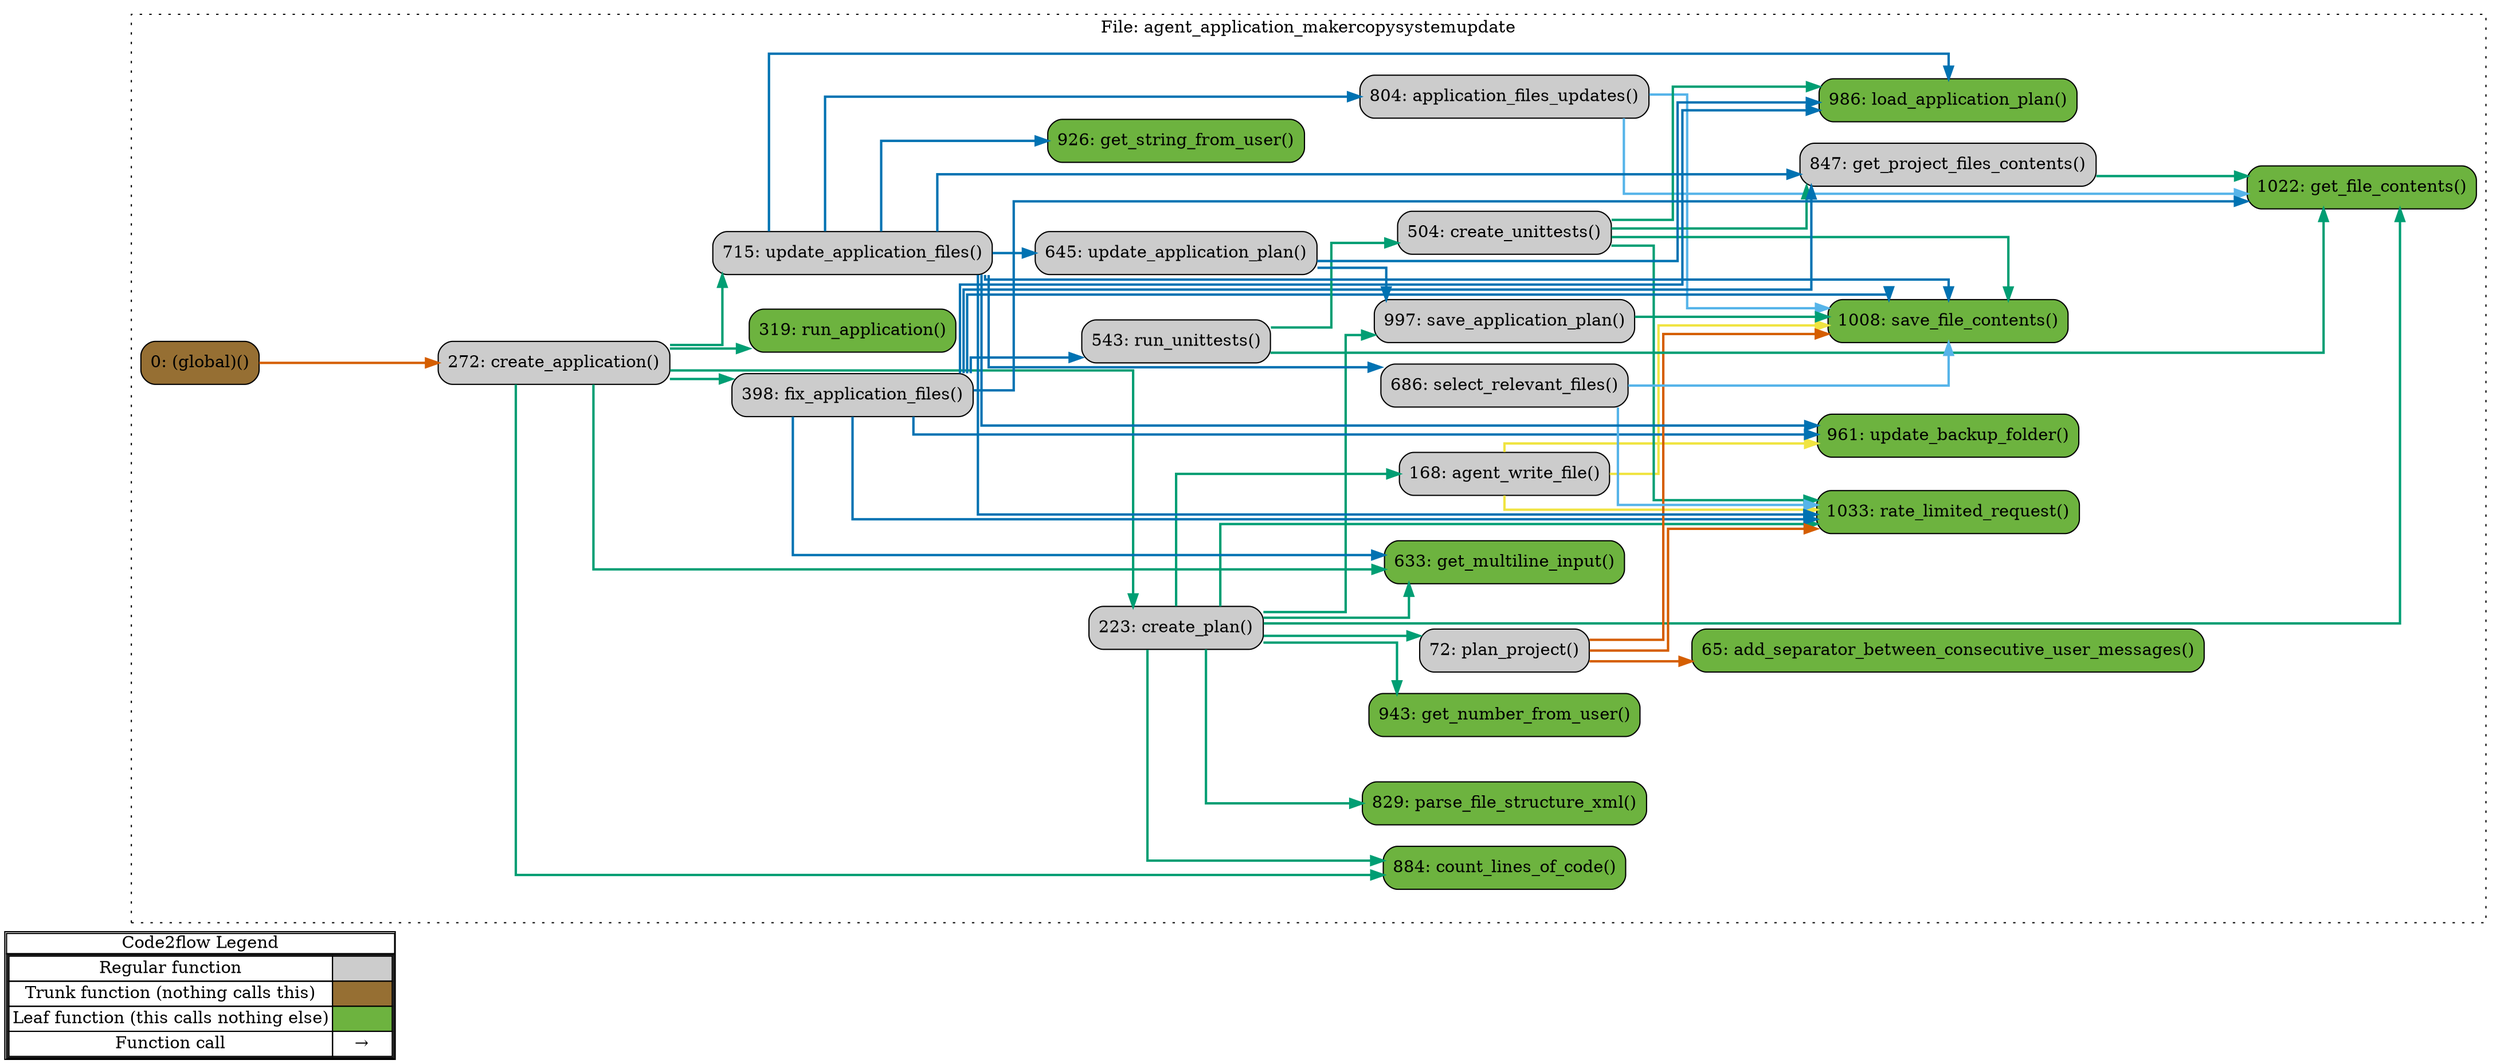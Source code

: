 digraph G {
concentrate=true;
splines="ortho";
rankdir="LR";
subgraph legend{
    rank = min;
    label = "legend";
    Legend [shape=none, margin=0, label = <
        <table cellspacing="0" cellpadding="0" border="1"><tr><td>Code2flow Legend</td></tr><tr><td>
        <table cellspacing="0">
        <tr><td>Regular function</td><td width="50px" bgcolor='#cccccc'></td></tr>
        <tr><td>Trunk function (nothing calls this)</td><td bgcolor='#966F33'></td></tr>
        <tr><td>Leaf function (this calls nothing else)</td><td bgcolor='#6db33f'></td></tr>
        <tr><td>Function call</td><td><font color='black'>&#8594;</font></td></tr>
        </table></td></tr></table>
        >];
}node_b39e9a8e [label="0: (global)()" name="agent_application_makercopysystemupdate::(global)" shape="rect" style="rounded,filled" fillcolor="#966F33" ];
node_46146759 [label="65: add_separator_between_consecutive_user_messages()" name="agent_application_makercopysystemupdate::add_separator_between_consecutive_user_messages" shape="rect" style="rounded,filled" fillcolor="#6db33f" ];
node_71c1e7ec [label="168: agent_write_file()" name="agent_application_makercopysystemupdate::agent_write_file" shape="rect" style="rounded,filled" fillcolor="#cccccc" ];
node_c0f9c0b2 [label="804: application_files_updates()" name="agent_application_makercopysystemupdate::application_files_updates" shape="rect" style="rounded,filled" fillcolor="#cccccc" ];
node_943b3cf1 [label="884: count_lines_of_code()" name="agent_application_makercopysystemupdate::count_lines_of_code" shape="rect" style="rounded,filled" fillcolor="#6db33f" ];
node_83c62f3b [label="272: create_application()" name="agent_application_makercopysystemupdate::create_application" shape="rect" style="rounded,filled" fillcolor="#cccccc" ];
node_2afca513 [label="223: create_plan()" name="agent_application_makercopysystemupdate::create_plan" shape="rect" style="rounded,filled" fillcolor="#cccccc" ];
node_375fc863 [label="504: create_unittests()" name="agent_application_makercopysystemupdate::create_unittests" shape="rect" style="rounded,filled" fillcolor="#cccccc" ];
node_56da0c9d [label="398: fix_application_files()" name="agent_application_makercopysystemupdate::fix_application_files" shape="rect" style="rounded,filled" fillcolor="#cccccc" ];
node_9c52ebb2 [label="1022: get_file_contents()" name="agent_application_makercopysystemupdate::get_file_contents" shape="rect" style="rounded,filled" fillcolor="#6db33f" ];
node_e66c4704 [label="633: get_multiline_input()" name="agent_application_makercopysystemupdate::get_multiline_input" shape="rect" style="rounded,filled" fillcolor="#6db33f" ];
node_b5fea8de [label="943: get_number_from_user()" name="agent_application_makercopysystemupdate::get_number_from_user" shape="rect" style="rounded,filled" fillcolor="#6db33f" ];
node_c5fad363 [label="847: get_project_files_contents()" name="agent_application_makercopysystemupdate::get_project_files_contents" shape="rect" style="rounded,filled" fillcolor="#cccccc" ];
node_67c417bd [label="926: get_string_from_user()" name="agent_application_makercopysystemupdate::get_string_from_user" shape="rect" style="rounded,filled" fillcolor="#6db33f" ];
node_f9b5d18b [label="986: load_application_plan()" name="agent_application_makercopysystemupdate::load_application_plan" shape="rect" style="rounded,filled" fillcolor="#6db33f" ];
node_9e5f802c [label="829: parse_file_structure_xml()" name="agent_application_makercopysystemupdate::parse_file_structure_xml" shape="rect" style="rounded,filled" fillcolor="#6db33f" ];
node_3ac4ced6 [label="72: plan_project()" name="agent_application_makercopysystemupdate::plan_project" shape="rect" style="rounded,filled" fillcolor="#cccccc" ];
node_eeeef3f0 [label="1033: rate_limited_request()" name="agent_application_makercopysystemupdate::rate_limited_request" shape="rect" style="rounded,filled" fillcolor="#6db33f" ];
node_04abf854 [label="319: run_application()" name="agent_application_makercopysystemupdate::run_application" shape="rect" style="rounded,filled" fillcolor="#6db33f" ];
node_36bf11db [label="543: run_unittests()" name="agent_application_makercopysystemupdate::run_unittests" shape="rect" style="rounded,filled" fillcolor="#cccccc" ];
node_3ccc1c63 [label="997: save_application_plan()" name="agent_application_makercopysystemupdate::save_application_plan" shape="rect" style="rounded,filled" fillcolor="#cccccc" ];
node_9f880610 [label="1008: save_file_contents()" name="agent_application_makercopysystemupdate::save_file_contents" shape="rect" style="rounded,filled" fillcolor="#6db33f" ];
node_f53c94f2 [label="686: select_relevant_files()" name="agent_application_makercopysystemupdate::select_relevant_files" shape="rect" style="rounded,filled" fillcolor="#cccccc" ];
node_da067e65 [label="715: update_application_files()" name="agent_application_makercopysystemupdate::update_application_files" shape="rect" style="rounded,filled" fillcolor="#cccccc" ];
node_bc288d2d [label="645: update_application_plan()" name="agent_application_makercopysystemupdate::update_application_plan" shape="rect" style="rounded,filled" fillcolor="#cccccc" ];
node_6e5bd214 [label="961: update_backup_folder()" name="agent_application_makercopysystemupdate::update_backup_folder" shape="rect" style="rounded,filled" fillcolor="#6db33f" ];
node_b39e9a8e -> node_83c62f3b [color="#D55E00" penwidth="2"];
node_71c1e7ec -> node_eeeef3f0 [color="#F0E442" penwidth="2"];
node_71c1e7ec -> node_9f880610 [color="#F0E442" penwidth="2"];
node_71c1e7ec -> node_9f880610 [color="#F0E442" penwidth="2"];
node_71c1e7ec -> node_9f880610 [color="#F0E442" penwidth="2"];
node_71c1e7ec -> node_6e5bd214 [color="#F0E442" penwidth="2"];
node_c0f9c0b2 -> node_9c52ebb2 [color="#56B4E9" penwidth="2"];
node_c0f9c0b2 -> node_9c52ebb2 [color="#56B4E9" penwidth="2"];
node_c0f9c0b2 -> node_9f880610 [color="#56B4E9" penwidth="2"];
node_c0f9c0b2 -> node_9f880610 [color="#56B4E9" penwidth="2"];
node_83c62f3b -> node_943b3cf1 [color="#009E73" penwidth="2"];
node_83c62f3b -> node_943b3cf1 [color="#009E73" penwidth="2"];
node_83c62f3b -> node_2afca513 [color="#009E73" penwidth="2"];
node_83c62f3b -> node_56da0c9d [color="#009E73" penwidth="2"];
node_83c62f3b -> node_e66c4704 [color="#009E73" penwidth="2"];
node_83c62f3b -> node_04abf854 [color="#009E73" penwidth="2"];
node_83c62f3b -> node_da067e65 [color="#009E73" penwidth="2"];
node_2afca513 -> node_71c1e7ec [color="#009E73" penwidth="2"];
node_2afca513 -> node_943b3cf1 [color="#009E73" penwidth="2"];
node_2afca513 -> node_9c52ebb2 [color="#009E73" penwidth="2"];
node_2afca513 -> node_e66c4704 [color="#009E73" penwidth="2"];
node_2afca513 -> node_b5fea8de [color="#009E73" penwidth="2"];
node_2afca513 -> node_9e5f802c [color="#009E73" penwidth="2"];
node_2afca513 -> node_3ac4ced6 [color="#009E73" penwidth="2"];
node_2afca513 -> node_eeeef3f0 [color="#009E73" penwidth="2"];
node_2afca513 -> node_3ccc1c63 [color="#009E73" penwidth="2"];
node_375fc863 -> node_c5fad363 [color="#009E73" penwidth="2"];
node_375fc863 -> node_f9b5d18b [color="#009E73" penwidth="2"];
node_375fc863 -> node_eeeef3f0 [color="#009E73" penwidth="2"];
node_375fc863 -> node_9f880610 [color="#009E73" penwidth="2"];
node_56da0c9d -> node_9c52ebb2 [color="#0072B2" penwidth="2"];
node_56da0c9d -> node_e66c4704 [color="#0072B2" penwidth="2"];
node_56da0c9d -> node_c5fad363 [color="#0072B2" penwidth="2"];
node_56da0c9d -> node_f9b5d18b [color="#0072B2" penwidth="2"];
node_56da0c9d -> node_eeeef3f0 [color="#0072B2" penwidth="2"];
node_56da0c9d -> node_36bf11db [color="#0072B2" penwidth="2"];
node_56da0c9d -> node_9f880610 [color="#0072B2" penwidth="2"];
node_56da0c9d -> node_9f880610 [color="#0072B2" penwidth="2"];
node_56da0c9d -> node_6e5bd214 [color="#0072B2" penwidth="2"];
node_c5fad363 -> node_9c52ebb2 [color="#009E73" penwidth="2"];
node_3ac4ced6 -> node_46146759 [color="#D55E00" penwidth="2"];
node_3ac4ced6 -> node_46146759 [color="#D55E00" penwidth="2"];
node_3ac4ced6 -> node_eeeef3f0 [color="#D55E00" penwidth="2"];
node_3ac4ced6 -> node_eeeef3f0 [color="#D55E00" penwidth="2"];
node_3ac4ced6 -> node_9f880610 [color="#D55E00" penwidth="2"];
node_3ac4ced6 -> node_9f880610 [color="#D55E00" penwidth="2"];
node_3ac4ced6 -> node_9f880610 [color="#D55E00" penwidth="2"];
node_3ac4ced6 -> node_9f880610 [color="#D55E00" penwidth="2"];
node_36bf11db -> node_375fc863 [color="#009E73" penwidth="2"];
node_36bf11db -> node_375fc863 [color="#009E73" penwidth="2"];
node_36bf11db -> node_9c52ebb2 [color="#009E73" penwidth="2"];
node_3ccc1c63 -> node_9f880610 [color="#009E73" penwidth="2"];
node_f53c94f2 -> node_eeeef3f0 [color="#56B4E9" penwidth="2"];
node_f53c94f2 -> node_9f880610 [color="#56B4E9" penwidth="2"];
node_da067e65 -> node_c0f9c0b2 [color="#0072B2" penwidth="2"];
node_da067e65 -> node_c5fad363 [color="#0072B2" penwidth="2"];
node_da067e65 -> node_67c417bd [color="#0072B2" penwidth="2"];
node_da067e65 -> node_67c417bd [color="#0072B2" penwidth="2"];
node_da067e65 -> node_f9b5d18b [color="#0072B2" penwidth="2"];
node_da067e65 -> node_eeeef3f0 [color="#0072B2" penwidth="2"];
node_da067e65 -> node_9f880610 [color="#0072B2" penwidth="2"];
node_da067e65 -> node_9f880610 [color="#0072B2" penwidth="2"];
node_da067e65 -> node_f53c94f2 [color="#0072B2" penwidth="2"];
node_da067e65 -> node_bc288d2d [color="#0072B2" penwidth="2"];
node_da067e65 -> node_6e5bd214 [color="#0072B2" penwidth="2"];
node_bc288d2d -> node_f9b5d18b [color="#0072B2" penwidth="2"];
node_bc288d2d -> node_3ccc1c63 [color="#0072B2" penwidth="2"];
subgraph cluster_746cd422 {
    node_46146759 node_3ac4ced6 node_71c1e7ec node_2afca513 node_83c62f3b node_04abf854 node_56da0c9d node_375fc863 node_36bf11db node_e66c4704 node_bc288d2d node_f53c94f2 node_da067e65 node_c0f9c0b2 node_9e5f802c node_c5fad363 node_943b3cf1 node_67c417bd node_b5fea8de node_6e5bd214 node_f9b5d18b node_3ccc1c63 node_9f880610 node_9c52ebb2 node_eeeef3f0 node_b39e9a8e;
    label="File: agent_application_makercopysystemupdate";
    name="agent_application_makercopysystemupdate";
    style="filled";
    graph[style=dotted];
};
}
